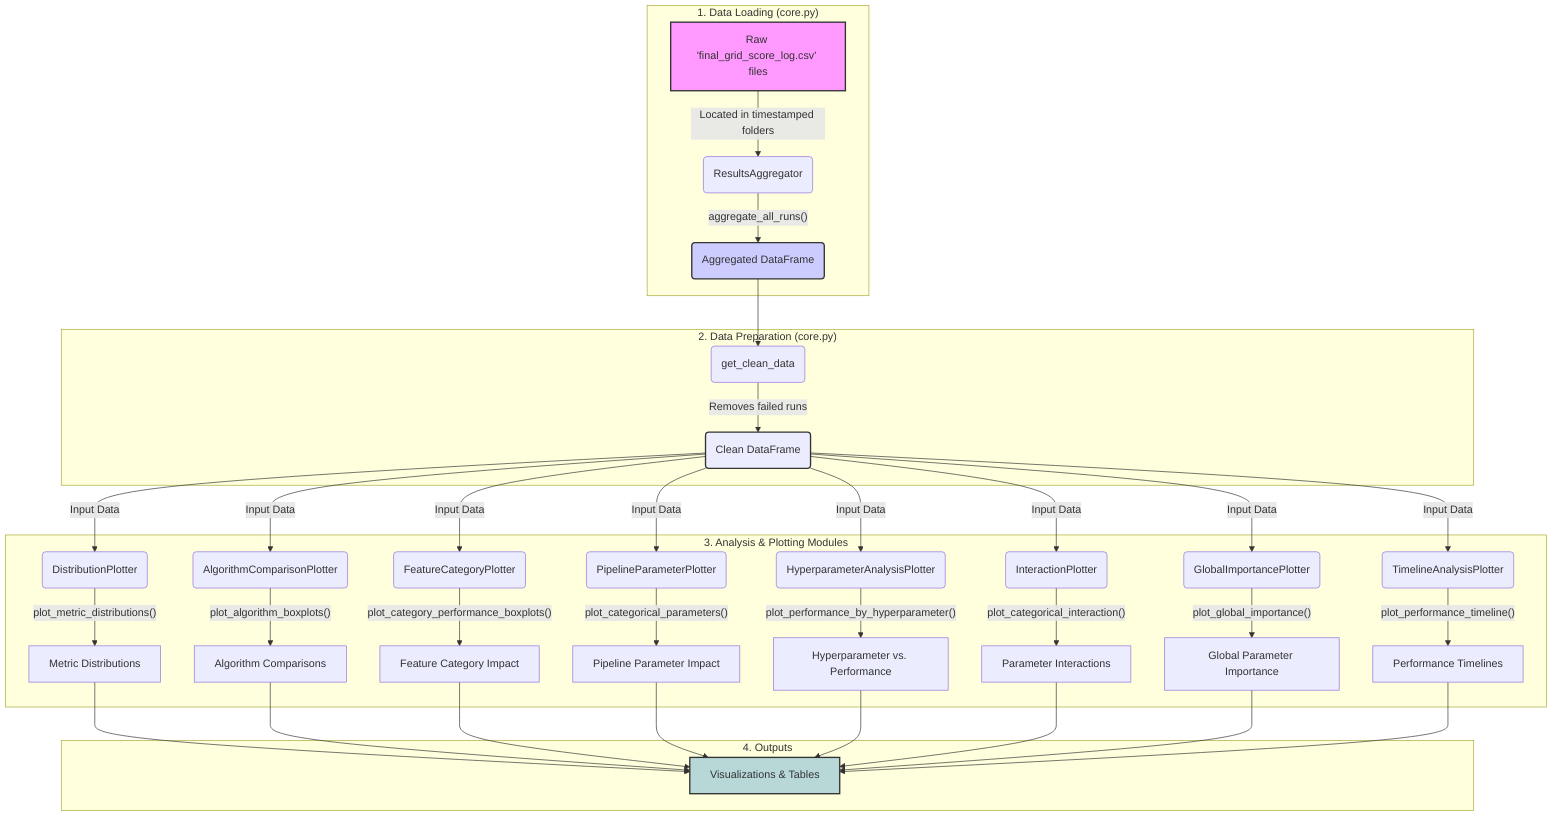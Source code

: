 graph TD
    subgraph "1. Data Loading (core.py)"
        A["Raw 'final_grid_score_log.csv' files"] -- "Located in timestamped folders" --> B(ResultsAggregator);
        B -- "aggregate_all_runs()" --> C(Aggregated DataFrame);
    end

    subgraph "2. Data Preparation (core.py)"
        C --> D(get_clean_data);
        D -- "Removes failed runs" --> E(Clean DataFrame);
    end

    subgraph "3. Analysis & Plotting Modules"
        direction LR
        E -- "Input Data" --> F(DistributionPlotter);
        F -- "plot_metric_distributions()" --> F_Out[Metric Distributions];

        E -- "Input Data" --> G(AlgorithmComparisonPlotter);
        G -- "plot_algorithm_boxplots()" --> G_Out[Algorithm Comparisons];

        E -- "Input Data" --> H(FeatureCategoryPlotter);
        H -- "plot_category_performance_boxplots()" --> H_Out[Feature Category Impact];

        E -- "Input Data" --> I(PipelineParameterPlotter);
        I -- "plot_categorical_parameters()" --> I_Out[Pipeline Parameter Impact];

        E -- "Input Data" --> J(HyperparameterAnalysisPlotter);
        J -- "plot_performance_by_hyperparameter()" --> J_Out[Hyperparameter vs. Performance];

        E -- "Input Data" --> K(InteractionPlotter);
        K -- "plot_categorical_interaction()" --> K_Out[Parameter Interactions];

        E -- "Input Data" --> L(GlobalImportancePlotter);
        L -- "plot_global_importance()" --> L_Out[Global Parameter Importance];

        E -- "Input Data" --> M(TimelineAnalysisPlotter);
        M -- "plot_performance_timeline()" --> M_Out[Performance Timelines];
    end

    subgraph "4. Outputs"
        direction LR
        F_Out --> Z[Visualizations & Tables];
        G_Out --> Z;
        H_Out --> Z;
        I_Out --> Z;
        J_Out --> Z;
        K_Out --> Z;
        L_Out --> Z;
        M_Out --> Z;
    end

    style A fill:#f9f,stroke:#333,stroke-width:2px
    style C fill:#ccf,stroke:#333,stroke-width:2px
    style E fill:#lightgreen,stroke:#333,stroke-width:2px
    style Z fill:#b8d8d8,stroke:#333,stroke-width:2px
